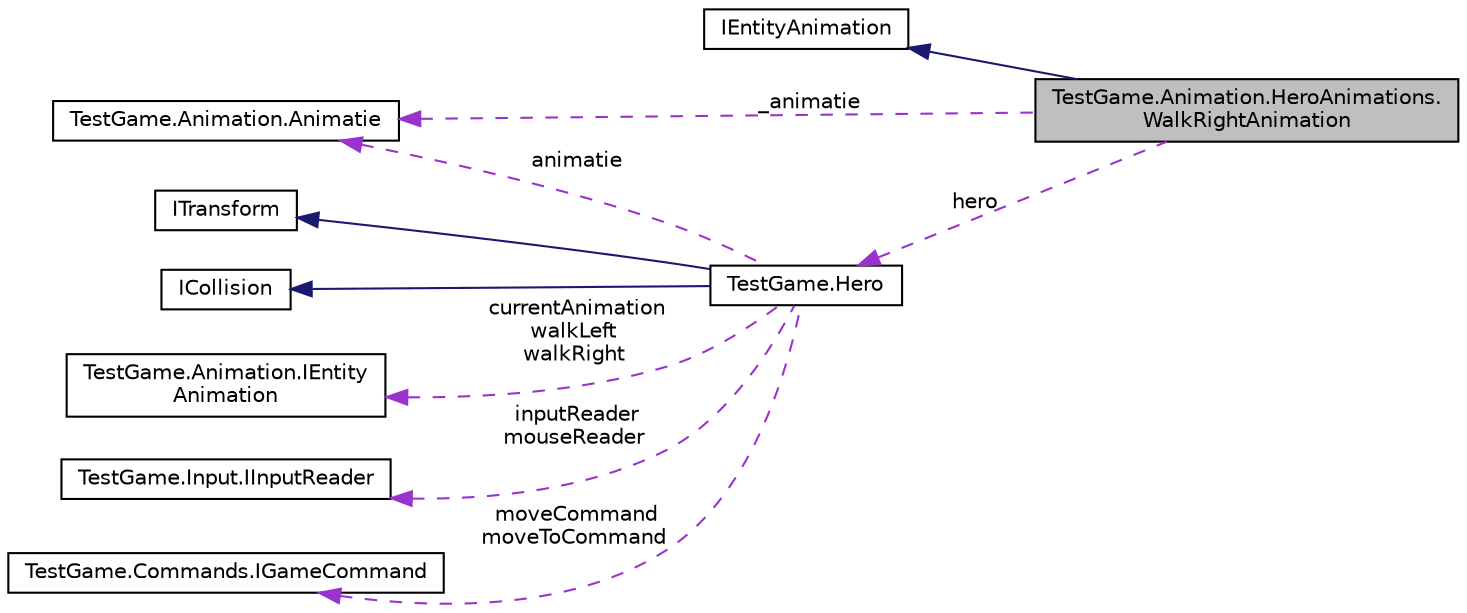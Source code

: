 digraph "TestGame.Animation.HeroAnimations.WalkRightAnimation"
{
 // LATEX_PDF_SIZE
  bgcolor="transparent";
  edge [fontname="Helvetica",fontsize="10",labelfontname="Helvetica",labelfontsize="10"];
  node [fontname="Helvetica",fontsize="10",shape=record];
  rankdir="LR";
  Node1 [label="TestGame.Animation.HeroAnimations.\lWalkRightAnimation",height=0.2,width=0.4,color="black", fillcolor="grey75", style="filled", fontcolor="black",tooltip=" "];
  Node2 -> Node1 [dir="back",color="midnightblue",fontsize="10",style="solid",fontname="Helvetica"];
  Node2 [label="IEntityAnimation",height=0.2,width=0.4,color="black",URL="$d0/da2/interface_test_game_1_1_animation_1_1_i_entity_animation.html",tooltip=" "];
  Node3 -> Node1 [dir="back",color="darkorchid3",fontsize="10",style="dashed",label=" _animatie" ,fontname="Helvetica"];
  Node3 [label="TestGame.Animation.Animatie",height=0.2,width=0.4,color="black",URL="$df/d72/class_test_game_1_1_animation_1_1_animatie.html",tooltip=" "];
  Node4 -> Node1 [dir="back",color="darkorchid3",fontsize="10",style="dashed",label=" hero" ,fontname="Helvetica"];
  Node4 [label="TestGame.Hero",height=0.2,width=0.4,color="black",URL="$d4/df7/class_test_game_1_1_hero.html",tooltip=" "];
  Node5 -> Node4 [dir="back",color="midnightblue",fontsize="10",style="solid",fontname="Helvetica"];
  Node5 [label="ITransform",height=0.2,width=0.4,color="black",URL="$db/dfa/interface_test_game_1_1_interfaces_1_1_i_transform.html",tooltip=" "];
  Node6 -> Node4 [dir="back",color="midnightblue",fontsize="10",style="solid",fontname="Helvetica"];
  Node6 [label="ICollision",height=0.2,width=0.4,color="black",URL="$df/de9/interface_test_game_1_1_interfaces_1_1_i_collision.html",tooltip=" "];
  Node7 -> Node4 [dir="back",color="darkorchid3",fontsize="10",style="dashed",label=" currentAnimation\nwalkLeft\nwalkRight" ,fontname="Helvetica"];
  Node7 [label="TestGame.Animation.IEntity\lAnimation",height=0.2,width=0.4,color="black",URL="$d0/da2/interface_test_game_1_1_animation_1_1_i_entity_animation.html",tooltip=" "];
  Node8 -> Node4 [dir="back",color="darkorchid3",fontsize="10",style="dashed",label=" inputReader\nmouseReader" ,fontname="Helvetica"];
  Node8 [label="TestGame.Input.IInputReader",height=0.2,width=0.4,color="black",URL="$d7/ddf/interface_test_game_1_1_input_1_1_i_input_reader.html",tooltip=" "];
  Node3 -> Node4 [dir="back",color="darkorchid3",fontsize="10",style="dashed",label=" animatie" ,fontname="Helvetica"];
  Node9 -> Node4 [dir="back",color="darkorchid3",fontsize="10",style="dashed",label=" moveCommand\nmoveToCommand" ,fontname="Helvetica"];
  Node9 [label="TestGame.Commands.IGameCommand",height=0.2,width=0.4,color="black",URL="$d0/dd4/interface_test_game_1_1_commands_1_1_i_game_command.html",tooltip=" "];
}
